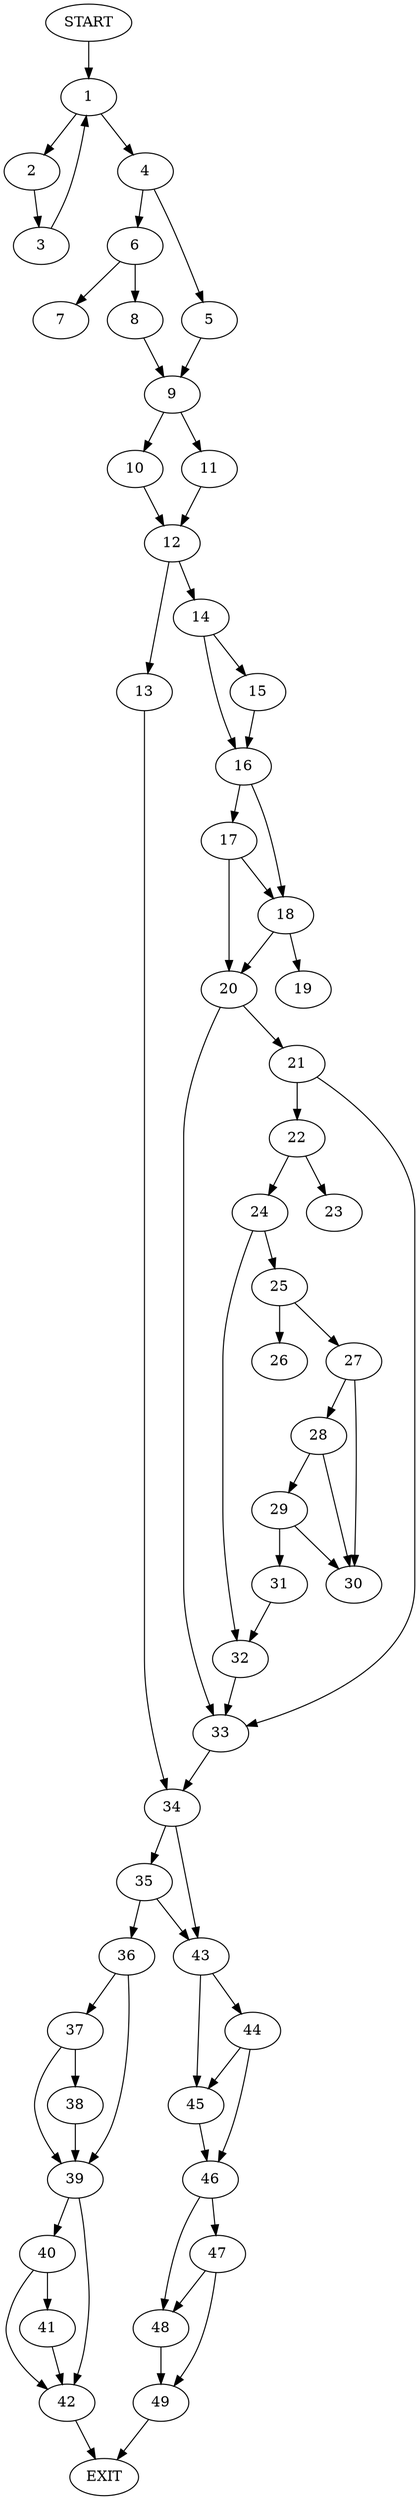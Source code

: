 digraph { 
0 [label="START"];
1;
2;
3;
4;
5;
6;
7;
8;
9;
10;
11;
12;
13;
14;
15;
16;
17;
18;
19;
20;
21;
22;
23;
24;
25;
26;
27;
28;
29;
30;
31;
32;
33;
34;
35;
36;
37;
38;
39;
40;
41;
42;
43;
44;
45;
46;
47;
48;
49;
50[label="EXIT"];
0 -> 1;
1 -> 2;
1 -> 4;
2 -> 3;
3 -> 1;
4 -> 5;
4 -> 6;
5 -> 9;
6 -> 7;
6 -> 8;
8 -> 9;
9 -> 10;
9 -> 11;
10 -> 12;
11 -> 12;
12 -> 13;
12 -> 14;
13 -> 34;
14 -> 16;
14 -> 15;
15 -> 16;
16 -> 17;
16 -> 18;
17 -> 18;
17 -> 20;
18 -> 19;
18 -> 20;
20 -> 21;
20 -> 33;
21 -> 33;
21 -> 22;
22 -> 23;
22 -> 24;
24 -> 25;
24 -> 32;
25 -> 26;
25 -> 27;
27 -> 30;
27 -> 28;
28 -> 30;
28 -> 29;
29 -> 30;
29 -> 31;
31 -> 32;
32 -> 33;
33 -> 34;
34 -> 35;
34 -> 43;
35 -> 36;
35 -> 43;
36 -> 37;
36 -> 39;
37 -> 39;
37 -> 38;
38 -> 39;
39 -> 40;
39 -> 42;
40 -> 42;
40 -> 41;
41 -> 42;
42 -> 50;
43 -> 45;
43 -> 44;
44 -> 45;
44 -> 46;
45 -> 46;
46 -> 48;
46 -> 47;
47 -> 48;
47 -> 49;
48 -> 49;
49 -> 50;
}